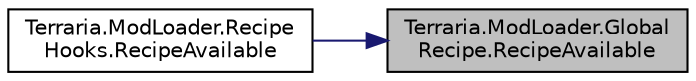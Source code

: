 digraph "Terraria.ModLoader.GlobalRecipe.RecipeAvailable"
{
 // LATEX_PDF_SIZE
  edge [fontname="Helvetica",fontsize="10",labelfontname="Helvetica",labelfontsize="10"];
  node [fontname="Helvetica",fontsize="10",shape=record];
  rankdir="RL";
  Node1 [label="Terraria.ModLoader.Global\lRecipe.RecipeAvailable",height=0.2,width=0.4,color="black", fillcolor="grey75", style="filled", fontcolor="black",tooltip="Whether or not the conditions are met for the given recipe to be available for the player to use...."];
  Node1 -> Node2 [dir="back",color="midnightblue",fontsize="10",style="solid",fontname="Helvetica"];
  Node2 [label="Terraria.ModLoader.Recipe\lHooks.RecipeAvailable",height=0.2,width=0.4,color="black", fillcolor="white", style="filled",URL="$class_terraria_1_1_mod_loader_1_1_recipe_hooks.html#ab9f1ed645419af945440ca71f26aca5b",tooltip="Returns whether or not the conditions are met for this recipe to be available for the player to use."];
}

